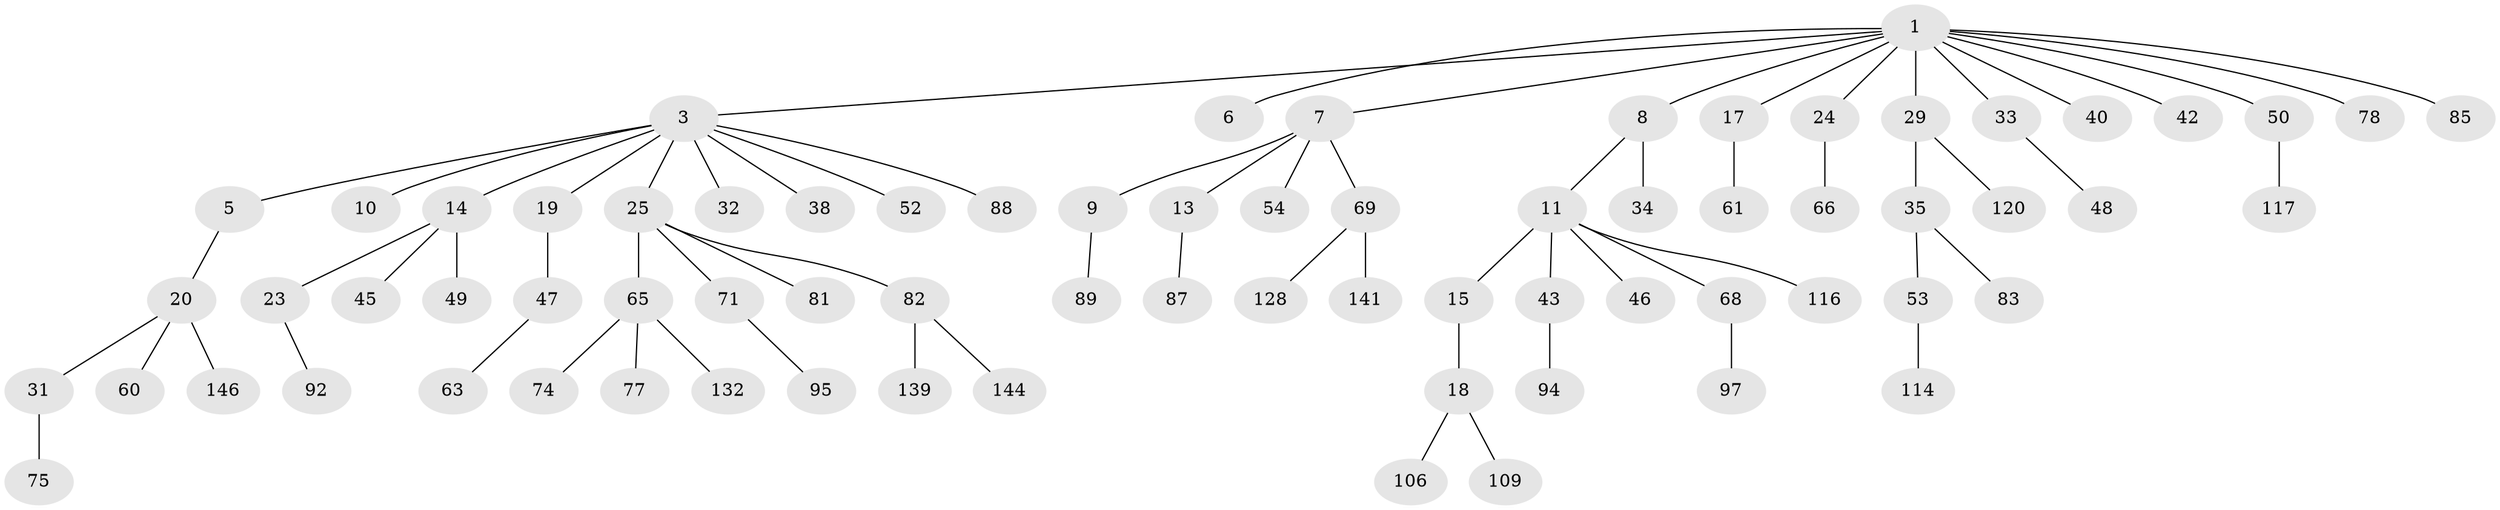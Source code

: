 // original degree distribution, {8: 0.00684931506849315, 7: 0.02054794520547945, 5: 0.0410958904109589, 4: 0.0547945205479452, 3: 0.11643835616438356, 2: 0.2534246575342466, 1: 0.5068493150684932}
// Generated by graph-tools (version 1.1) at 2025/15/03/09/25 04:15:26]
// undirected, 73 vertices, 72 edges
graph export_dot {
graph [start="1"]
  node [color=gray90,style=filled];
  1 [super="+2"];
  3 [super="+4"];
  5 [super="+16+93"];
  6 [super="+84+102"];
  7;
  8;
  9 [super="+57"];
  10 [super="+130+123"];
  11 [super="+136+27+70+21+12"];
  13 [super="+73+80"];
  14 [super="+22+79"];
  15;
  17 [super="+28"];
  18 [super="+76"];
  19;
  20;
  23 [super="+37+100+129"];
  24 [super="+44+104+59"];
  25 [super="+39+26"];
  29 [super="+30+64"];
  31 [super="+41"];
  32 [super="+113"];
  33;
  34;
  35 [super="+103+36"];
  38;
  40 [super="+51"];
  42 [super="+138"];
  43;
  45;
  46;
  47 [super="+56"];
  48 [super="+67+58"];
  49;
  50;
  52 [super="+135+98+91"];
  53;
  54;
  60 [super="+142"];
  61;
  63 [super="+72"];
  65;
  66;
  68;
  69;
  71 [super="+86"];
  74 [super="+122"];
  75;
  77;
  78;
  81;
  82;
  83;
  85 [super="+108"];
  87 [super="+115"];
  88;
  89;
  92;
  94 [super="+99"];
  95;
  97 [super="+112+145+111"];
  106;
  109 [super="+131"];
  114;
  116;
  117;
  120;
  128;
  132;
  139;
  141;
  144;
  146;
  1 -- 6;
  1 -- 8;
  1 -- 17;
  1 -- 29;
  1 -- 40;
  1 -- 50;
  1 -- 85;
  1 -- 33;
  1 -- 3;
  1 -- 7;
  1 -- 24;
  1 -- 42;
  1 -- 78;
  3 -- 10;
  3 -- 14;
  3 -- 52;
  3 -- 32;
  3 -- 19;
  3 -- 5;
  3 -- 38;
  3 -- 88;
  3 -- 25;
  5 -- 20;
  7 -- 9;
  7 -- 13;
  7 -- 54;
  7 -- 69;
  8 -- 11;
  8 -- 34;
  9 -- 89;
  11 -- 15;
  11 -- 116;
  11 -- 68;
  11 -- 43;
  11 -- 46;
  13 -- 87;
  14 -- 49;
  14 -- 45;
  14 -- 23;
  15 -- 18;
  17 -- 61;
  18 -- 109;
  18 -- 106;
  19 -- 47;
  20 -- 31;
  20 -- 60;
  20 -- 146;
  23 -- 92;
  24 -- 66;
  25 -- 65;
  25 -- 82;
  25 -- 81;
  25 -- 71;
  29 -- 35;
  29 -- 120;
  31 -- 75;
  33 -- 48;
  35 -- 83;
  35 -- 53;
  43 -- 94;
  47 -- 63;
  50 -- 117;
  53 -- 114;
  65 -- 74;
  65 -- 77;
  65 -- 132;
  68 -- 97;
  69 -- 128;
  69 -- 141;
  71 -- 95;
  82 -- 139;
  82 -- 144;
}
